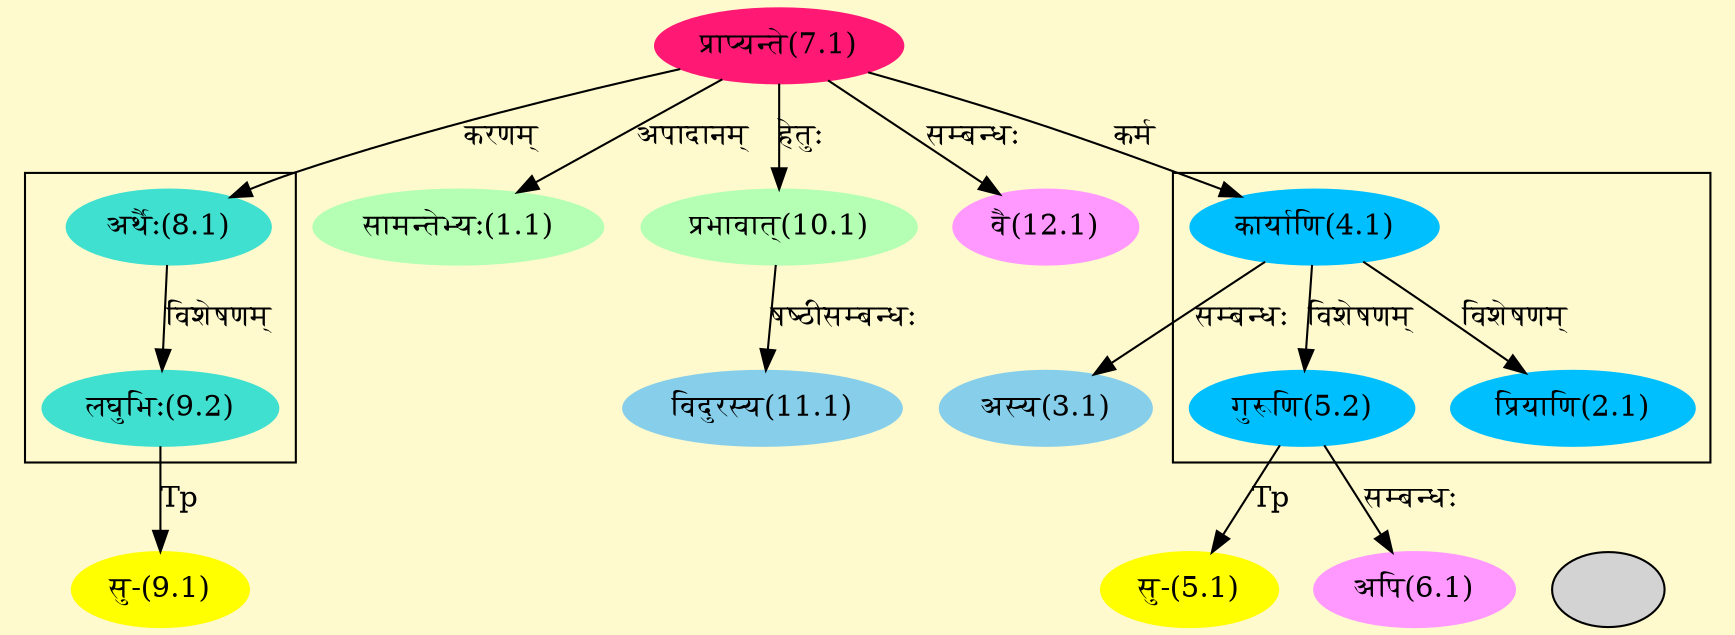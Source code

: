 digraph G{
rankdir=BT;
 compound=true;
 bgcolor="lemonchiffon1";

subgraph cluster_1{
Node2_1 [style=filled, color="#00BFFF" label = "प्रियाणि(2.1)"]
Node4_1 [style=filled, color="#00BFFF" label = "कार्याणि(4.1)"]
Node5_2 [style=filled, color="#00BFFF" label = "गुरूणि(5.2)"]

}

subgraph cluster_2{
Node9_2 [style=filled, color="#40E0D0" label = "लघुभिः(9.2)"]
Node8_1 [style=filled, color="#40E0D0" label = "अर्थैः(8.1)"]

}
Node1_1 [style=filled, color="#B4FFB4" label = "सामन्तेभ्यः(1.1)"]
Node7_1 [style=filled, color="#FF1975" label = "प्राप्यन्ते(7.1)"]
Node3_1 [style=filled, color="#87CEEB" label = "अस्य(3.1)"]
Node4_1 [style=filled, color="#00BFFF" label = "कार्याणि(4.1)"]
Node5_1 [style=filled, color="#FFFF00" label = "सु-(5.1)"]
Node5_2 [style=filled, color="#00BFFF" label = "गुरूणि(5.2)"]
Node6_1 [style=filled, color="#FF99FF" label = "अपि(6.1)"]
Node4_1_ [style=filled, color="" label = ""]
Node [style=filled, color="" label = "()"]
Node8_1 [style=filled, color="#40E0D0" label = "अर्थैः(8.1)"]
Node9_1 [style=filled, color="#FFFF00" label = "सु-(9.1)"]
Node9_2 [style=filled, color="#40E0D0" label = "लघुभिः(9.2)"]
Node10_1 [style=filled, color="#B4FFB4" label = "प्रभावात्(10.1)"]
Node11_1 [style=filled, color="#87CEEB" label = "विदुरस्य(11.1)"]
Node12_1 [style=filled, color="#FF99FF" label = "वै(12.1)"]
/* Start of Relations section */

Node1_1 -> Node7_1 [  label="अपादानम्"  dir="back" ]
Node2_1 -> Node4_1 [  label="विशेषणम्"  dir="back" ]
Node3_1 -> Node4_1 [  label="सम्बन्धः"  dir="back" ]
Node4_1 -> Node7_1 [  label="कर्म"  dir="back" ]
Node5_1 -> Node5_2 [  label="Tp"  dir="back" ]
Node5_2 -> Node4_1 [  label="विशेषणम्"  dir="back" ]
Node6_1 -> Node5_2 [  label="सम्बन्धः"  dir="back" ]
Node8_1 -> Node7_1 [  label="करणम्"  dir="back" ]
Node9_1 -> Node9_2 [  label="Tp"  dir="back" ]
Node9_2 -> Node8_1 [  label="विशेषणम्"  dir="back" ]
Node10_1 -> Node7_1 [  label="हेतुः"  dir="back" ]
Node11_1 -> Node10_1 [  label="षष्ठीसम्बन्धः"  dir="back" ]
Node12_1 -> Node7_1 [  label="सम्बन्धः"  dir="back" ]
}
